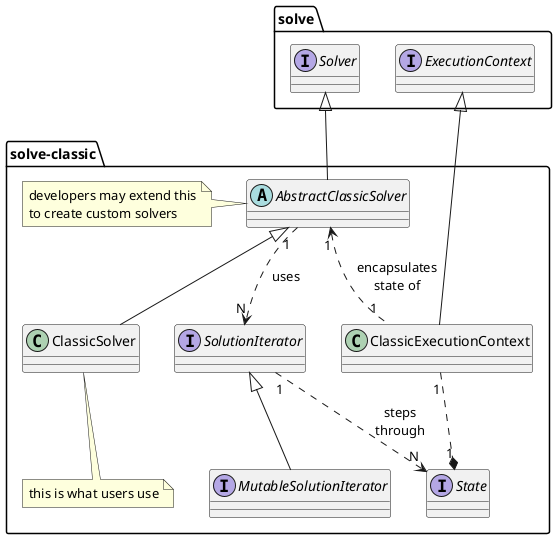 @startuml
package solve {
    interface Solver

    interface ExecutionContext
}

package solve-classic {

    abstract class AbstractClassicSolver

    class ClassicSolver

    AbstractClassicSolver <|-- ClassicSolver

    class ClassicExecutionContext

    interface SolutionIterator

    interface MutableSolutionIterator

    SolutionIterator <|-- MutableSolutionIterator

    interface State

    SolutionIterator "1" ..> "N" State: steps\nthrough

    AbstractClassicSolver "1" ..> "N" SolutionIterator: uses

    AbstractClassicSolver "1" <.. "1" ClassicExecutionContext: encapsulates\nstate of

    State "1" *.up. "1" ClassicExecutionContext

    note bottom of ClassicSolver: this is what users use
    note left of AbstractClassicSolver: developers may extend this\nto create custom solvers
}

Solver <|-- AbstractClassicSolver
ExecutionContext <|-- ClassicExecutionContext
@enduml